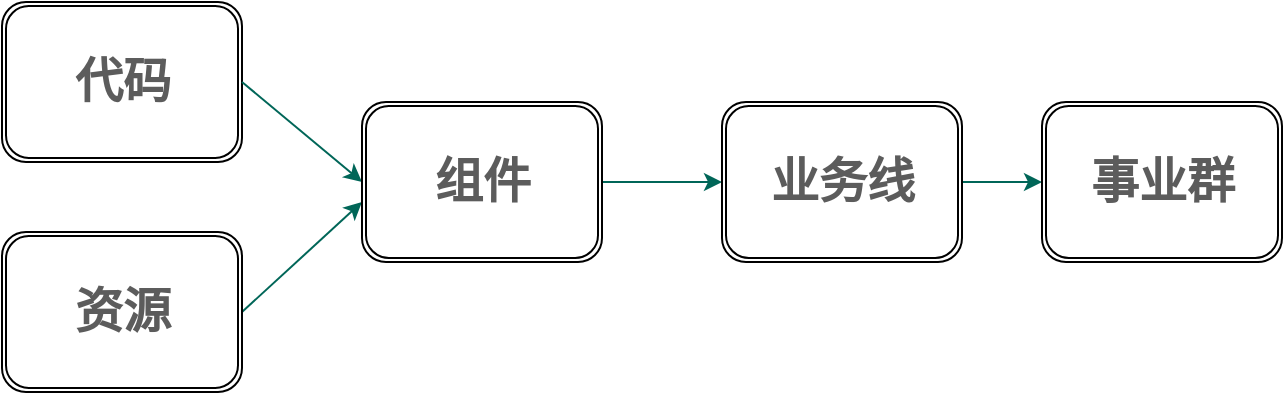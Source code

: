 <mxfile version="15.5.8" type="github"><diagram id="bRVUl7tyRYIH99XStQ4T" name="第 1 页"><mxGraphModel dx="1186" dy="654" grid="1" gridSize="10" guides="1" tooltips="1" connect="1" arrows="1" fold="1" page="1" pageScale="1" pageWidth="827" pageHeight="1169" math="0" shadow="0"><root><mxCell id="0"/><mxCell id="1" parent="0"/><mxCell id="_Be05UV2XmFE6YOvGQD1-26" value="" style="shape=ext;double=1;rounded=1;whiteSpace=wrap;html=1;sketch=0;" parent="1" vertex="1"><mxGeometry x="70" y="470" width="120" height="80" as="geometry"/></mxCell><mxCell id="_Be05UV2XmFE6YOvGQD1-32" style="edgeStyle=none;rounded=1;sketch=0;orthogonalLoop=1;jettySize=auto;html=1;exitX=1;exitY=0.5;exitDx=0;exitDy=0;entryX=0;entryY=0.5;entryDx=0;entryDy=0;fontColor=#5C5C5C;strokeColor=#006658;fillColor=#21C0A5;" parent="1" source="_Be05UV2XmFE6YOvGQD1-26" target="_Be05UV2XmFE6YOvGQD1-30" edge="1"><mxGeometry relative="1" as="geometry"/></mxCell><mxCell id="_Be05UV2XmFE6YOvGQD1-27" value="代码" style="text;strokeColor=none;fillColor=none;html=1;fontSize=24;fontStyle=1;verticalAlign=middle;align=center;rounded=0;sketch=0;fontColor=#5C5C5C;" parent="1" vertex="1"><mxGeometry x="80" y="490" width="100" height="40" as="geometry"/></mxCell><mxCell id="_Be05UV2XmFE6YOvGQD1-33" style="edgeStyle=none;rounded=1;sketch=0;orthogonalLoop=1;jettySize=auto;html=1;exitX=1;exitY=0.5;exitDx=0;exitDy=0;fontColor=#5C5C5C;strokeColor=#006658;fillColor=#21C0A5;" parent="1" source="_Be05UV2XmFE6YOvGQD1-28" edge="1"><mxGeometry relative="1" as="geometry"><mxPoint x="250" y="570" as="targetPoint"/></mxGeometry></mxCell><mxCell id="_Be05UV2XmFE6YOvGQD1-28" value="" style="shape=ext;double=1;rounded=1;whiteSpace=wrap;html=1;sketch=0;" parent="1" vertex="1"><mxGeometry x="70" y="585" width="120" height="80" as="geometry"/></mxCell><mxCell id="_Be05UV2XmFE6YOvGQD1-29" value="资源" style="text;strokeColor=none;fillColor=none;html=1;fontSize=24;fontStyle=1;verticalAlign=middle;align=center;rounded=0;sketch=0;fontColor=#5C5C5C;" parent="1" vertex="1"><mxGeometry x="80" y="605" width="100" height="40" as="geometry"/></mxCell><mxCell id="_Be05UV2XmFE6YOvGQD1-36" style="edgeStyle=none;rounded=1;sketch=0;orthogonalLoop=1;jettySize=auto;html=1;exitX=1;exitY=0.5;exitDx=0;exitDy=0;fontColor=#5C5C5C;strokeColor=#006658;fillColor=#21C0A5;" parent="1" source="_Be05UV2XmFE6YOvGQD1-30" target="_Be05UV2XmFE6YOvGQD1-34" edge="1"><mxGeometry relative="1" as="geometry"/></mxCell><mxCell id="_Be05UV2XmFE6YOvGQD1-30" value="" style="shape=ext;double=1;rounded=1;whiteSpace=wrap;html=1;sketch=0;" parent="1" vertex="1"><mxGeometry x="250" y="520" width="120" height="80" as="geometry"/></mxCell><mxCell id="_Be05UV2XmFE6YOvGQD1-31" value="组件" style="text;strokeColor=none;fillColor=none;html=1;fontSize=24;fontStyle=1;verticalAlign=middle;align=center;rounded=0;sketch=0;fontColor=#5C5C5C;" parent="1" vertex="1"><mxGeometry x="260" y="540" width="100" height="40" as="geometry"/></mxCell><mxCell id="_Be05UV2XmFE6YOvGQD1-39" style="edgeStyle=none;rounded=1;sketch=0;orthogonalLoop=1;jettySize=auto;html=1;exitX=1;exitY=0.5;exitDx=0;exitDy=0;entryX=0;entryY=0.5;entryDx=0;entryDy=0;fontColor=#5C5C5C;strokeColor=#006658;fillColor=#21C0A5;" parent="1" source="_Be05UV2XmFE6YOvGQD1-34" target="_Be05UV2XmFE6YOvGQD1-37" edge="1"><mxGeometry relative="1" as="geometry"/></mxCell><mxCell id="_Be05UV2XmFE6YOvGQD1-34" value="" style="shape=ext;double=1;rounded=1;whiteSpace=wrap;html=1;sketch=0;" parent="1" vertex="1"><mxGeometry x="430" y="520" width="120" height="80" as="geometry"/></mxCell><mxCell id="_Be05UV2XmFE6YOvGQD1-35" value="业务线" style="text;strokeColor=none;fillColor=none;html=1;fontSize=24;fontStyle=1;verticalAlign=middle;align=center;rounded=0;sketch=0;fontColor=#5C5C5C;" parent="1" vertex="1"><mxGeometry x="440" y="540" width="100" height="40" as="geometry"/></mxCell><mxCell id="_Be05UV2XmFE6YOvGQD1-37" value="" style="shape=ext;double=1;rounded=1;whiteSpace=wrap;html=1;sketch=0;" parent="1" vertex="1"><mxGeometry x="590" y="520" width="120" height="80" as="geometry"/></mxCell><mxCell id="_Be05UV2XmFE6YOvGQD1-38" value="事业群" style="text;strokeColor=none;fillColor=none;html=1;fontSize=24;fontStyle=1;verticalAlign=middle;align=center;rounded=0;sketch=0;fontColor=#5C5C5C;" parent="1" vertex="1"><mxGeometry x="600" y="540" width="100" height="40" as="geometry"/></mxCell></root></mxGraphModel></diagram></mxfile>